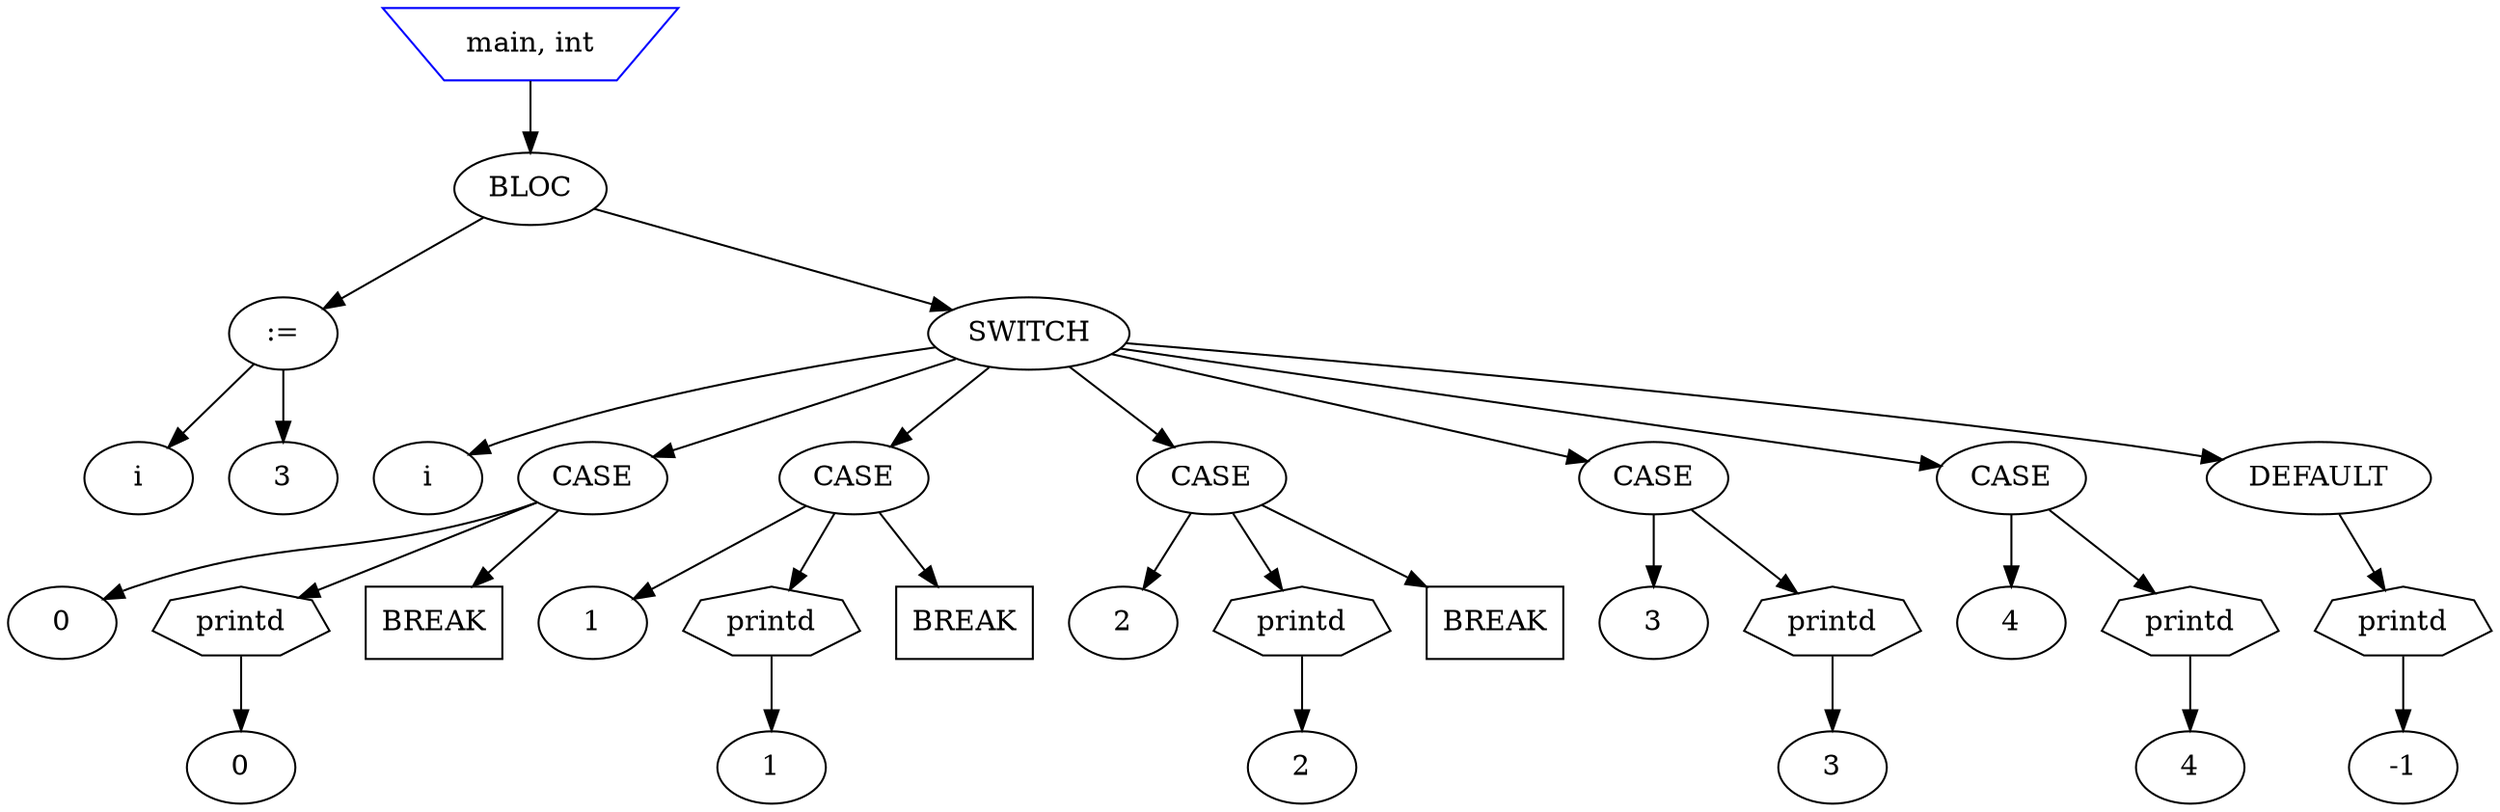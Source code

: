 digraph G {
node_0 [label="main, int"shape=invtrapezium color=blue];
node_0 -> node_1;
node_1 [label="BLOC"];
node_1 -> node_2;
node_2 [label=":="];
node_2 -> node_3;
node_3 [label="i"];
node_2 -> node_4;
node_4 [label="3"];
node_1 -> node_5;
node_5 [label="SWITCH"];
node_5 -> node_6;
node_6 [label="i"];
node_5 -> node_7;
node_7 [label="CASE"];
node_7 -> node_8;
node_8 [label="0"];
node_7 -> node_9;
node_9 [label="printd"shape=septagon];
node_9 -> node_10;
node_10 [label="0"];
node_7 -> node_11;
node_11 [label="BREAK"shape=box];
node_5 -> node_12;
node_12 [label="CASE"];
node_12 -> node_13;
node_13 [label="1"];
node_12 -> node_14;
node_14 [label="printd"shape=septagon];
node_14 -> node_15;
node_15 [label="1"];
node_12 -> node_16;
node_16 [label="BREAK"shape=box];
node_5 -> node_17;
node_17 [label="CASE"];
node_17 -> node_18;
node_18 [label="2"];
node_17 -> node_19;
node_19 [label="printd"shape=septagon];
node_19 -> node_20;
node_20 [label="2"];
node_17 -> node_21;
node_21 [label="BREAK"shape=box];
node_5 -> node_22;
node_22 [label="CASE"];
node_22 -> node_23;
node_23 [label="3"];
node_22 -> node_24;
node_24 [label="printd"shape=septagon];
node_24 -> node_25;
node_25 [label="3"];
node_5 -> node_26;
node_26 [label="CASE"];
node_26 -> node_27;
node_27 [label="4"];
node_26 -> node_28;
node_28 [label="printd"shape=septagon];
node_28 -> node_29;
node_29 [label="4"];
node_5 -> node_30;
node_30 [label="DEFAULT"];
node_30 -> node_31;
node_31 [label="printd"shape=septagon];
node_31 -> node_32;
node_32 [label="-1"];
}